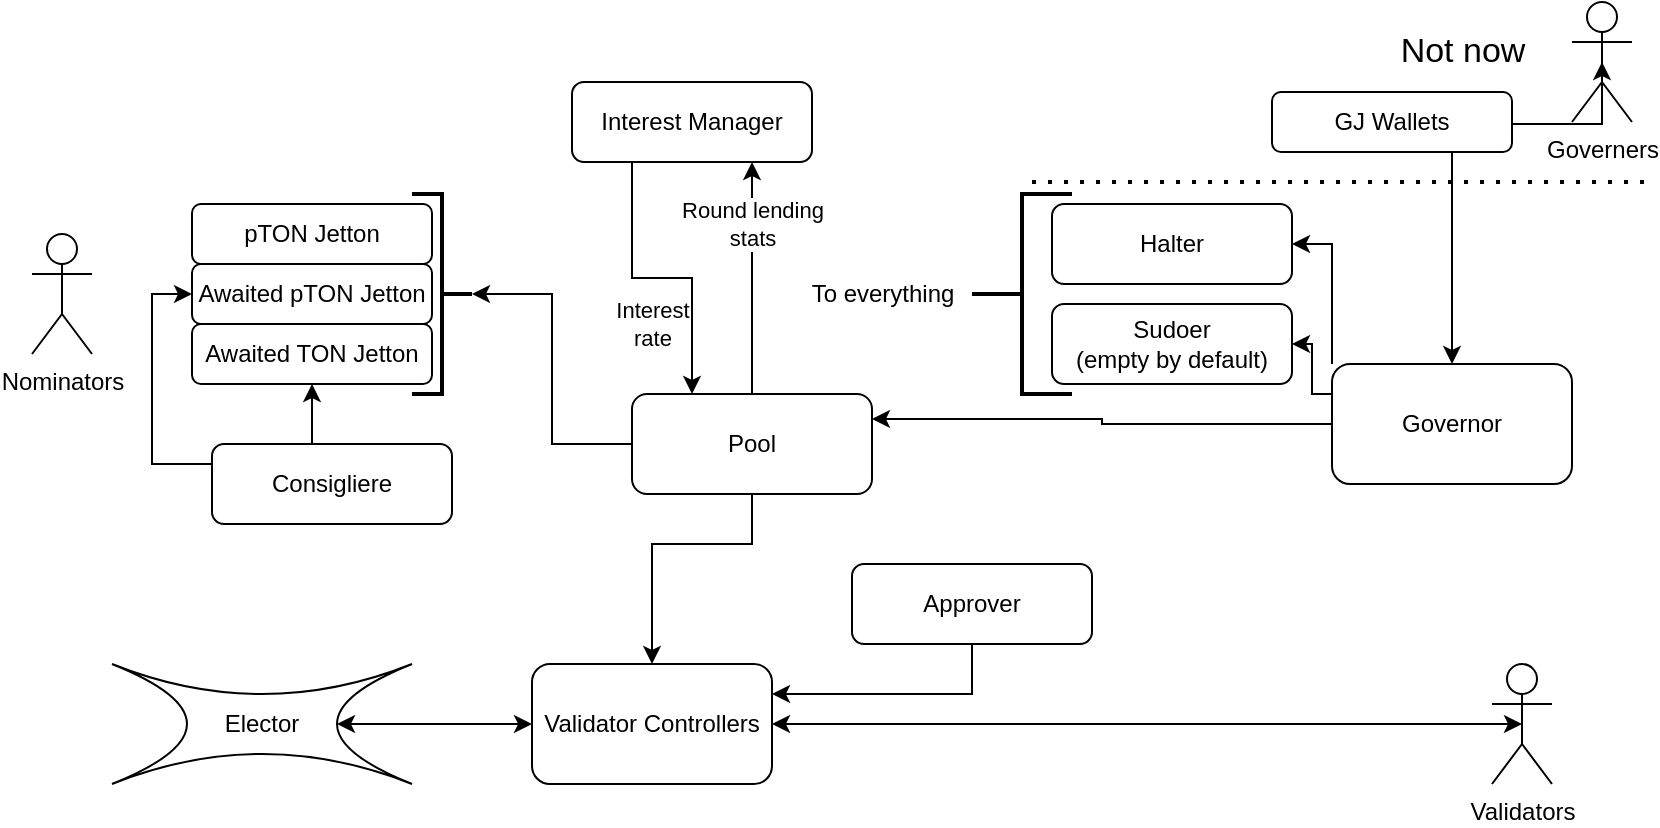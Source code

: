 <mxfile version="21.3.2" type="device">
  <diagram id="3a2UMP3uVo23xNnavfp7" name="Page-1">
    <mxGraphModel dx="880" dy="529" grid="1" gridSize="10" guides="1" tooltips="1" connect="1" arrows="1" fold="1" page="1" pageScale="1" pageWidth="850" pageHeight="1100" math="0" shadow="0">
      <root>
        <mxCell id="0" />
        <mxCell id="1" parent="0" />
        <mxCell id="A1kJsQe7Ka4o7Ff1RWd9-35" style="edgeStyle=orthogonalEdgeStyle;rounded=0;orthogonalLoop=1;jettySize=auto;html=1;exitX=0.5;exitY=0.5;exitDx=0;exitDy=0;exitPerimeter=0;entryX=0.5;entryY=0;entryDx=0;entryDy=0;startArrow=classic;startFill=1;strokeWidth=1;" parent="1" source="A1kJsQe7Ka4o7Ff1RWd9-1" target="A1kJsQe7Ka4o7Ff1RWd9-34" edge="1">
          <mxGeometry relative="1" as="geometry">
            <Array as="points">
              <mxPoint x="330" y="280" />
            </Array>
          </mxGeometry>
        </mxCell>
        <mxCell id="A1kJsQe7Ka4o7Ff1RWd9-3" value="Nominators" style="shape=umlActor;verticalLabelPosition=bottom;labelBackgroundColor=#ffffff;verticalAlign=top;html=1;outlineConnect=0;" parent="1" vertex="1">
          <mxGeometry x="20" y="125" width="30" height="60" as="geometry" />
        </mxCell>
        <mxCell id="A1kJsQe7Ka4o7Ff1RWd9-6" value="Elector" style="shape=switch;whiteSpace=wrap;html=1;" parent="1" vertex="1">
          <mxGeometry x="60" y="340" width="150" height="60" as="geometry" />
        </mxCell>
        <mxCell id="A1kJsQe7Ka4o7Ff1RWd9-18" value="pTON Jetton" style="rounded=1;whiteSpace=wrap;html=1;" parent="1" vertex="1">
          <mxGeometry x="100" y="110" width="120" height="30" as="geometry" />
        </mxCell>
        <mxCell id="A1kJsQe7Ka4o7Ff1RWd9-19" value="Awaited pTON Jetton" style="rounded=1;whiteSpace=wrap;html=1;" parent="1" vertex="1">
          <mxGeometry x="100" y="140" width="120" height="30" as="geometry" />
        </mxCell>
        <mxCell id="A1kJsQe7Ka4o7Ff1RWd9-20" value="Awaited TON Jetton" style="rounded=1;whiteSpace=wrap;html=1;" parent="1" vertex="1">
          <mxGeometry x="100" y="170" width="120" height="30" as="geometry" />
        </mxCell>
        <mxCell id="iW-wRdc1awABzqb9qvkf-9" style="edgeStyle=orthogonalEdgeStyle;rounded=0;orthogonalLoop=1;jettySize=auto;html=1;exitX=0;exitY=0.25;exitDx=0;exitDy=0;entryX=1;entryY=0.5;entryDx=0;entryDy=0;" parent="1" source="A1kJsQe7Ka4o7Ff1RWd9-28" target="iW-wRdc1awABzqb9qvkf-6" edge="1">
          <mxGeometry relative="1" as="geometry">
            <Array as="points">
              <mxPoint x="660" y="205" />
              <mxPoint x="660" y="180" />
            </Array>
          </mxGeometry>
        </mxCell>
        <mxCell id="iW-wRdc1awABzqb9qvkf-11" style="edgeStyle=orthogonalEdgeStyle;rounded=0;orthogonalLoop=1;jettySize=auto;html=1;exitX=0;exitY=0;exitDx=0;exitDy=0;entryX=1;entryY=0.5;entryDx=0;entryDy=0;" parent="1" source="A1kJsQe7Ka4o7Ff1RWd9-28" target="iW-wRdc1awABzqb9qvkf-5" edge="1">
          <mxGeometry relative="1" as="geometry" />
        </mxCell>
        <mxCell id="iW-wRdc1awABzqb9qvkf-25" style="edgeStyle=orthogonalEdgeStyle;rounded=0;orthogonalLoop=1;jettySize=auto;html=1;exitX=0;exitY=0.5;exitDx=0;exitDy=0;entryX=1;entryY=0.25;entryDx=0;entryDy=0;" parent="1" source="A1kJsQe7Ka4o7Ff1RWd9-28" target="A1kJsQe7Ka4o7Ff1RWd9-1" edge="1">
          <mxGeometry relative="1" as="geometry" />
        </mxCell>
        <mxCell id="A1kJsQe7Ka4o7Ff1RWd9-28" value="Governor" style="rounded=1;whiteSpace=wrap;html=1;" parent="1" vertex="1">
          <mxGeometry x="670" y="190" width="120" height="60" as="geometry" />
        </mxCell>
        <mxCell id="A1kJsQe7Ka4o7Ff1RWd9-32" style="edgeStyle=orthogonalEdgeStyle;rounded=0;orthogonalLoop=1;jettySize=auto;html=1;exitX=0.5;exitY=0.5;exitDx=0;exitDy=0;exitPerimeter=0;startArrow=classic;startFill=1;strokeWidth=1;" parent="1" source="A1kJsQe7Ka4o7Ff1RWd9-30" target="A1kJsQe7Ka4o7Ff1RWd9-28" edge="1">
          <mxGeometry relative="1" as="geometry">
            <Array as="points">
              <mxPoint x="805" y="70" />
              <mxPoint x="730" y="70" />
            </Array>
          </mxGeometry>
        </mxCell>
        <mxCell id="A1kJsQe7Ka4o7Ff1RWd9-30" value="Governers" style="shape=umlActor;verticalLabelPosition=bottom;labelBackgroundColor=#ffffff;verticalAlign=top;html=1;outlineConnect=0;" parent="1" vertex="1">
          <mxGeometry x="790" y="9" width="30" height="60" as="geometry" />
        </mxCell>
        <mxCell id="A1kJsQe7Ka4o7Ff1RWd9-31" value="GJ Wallets" style="rounded=1;whiteSpace=wrap;html=1;" parent="1" vertex="1">
          <mxGeometry x="640" y="54" width="120" height="30" as="geometry" />
        </mxCell>
        <mxCell id="A1kJsQe7Ka4o7Ff1RWd9-37" style="edgeStyle=orthogonalEdgeStyle;rounded=0;orthogonalLoop=1;jettySize=auto;html=1;exitX=0.5;exitY=0.5;exitDx=0;exitDy=0;exitPerimeter=0;entryX=1;entryY=0.5;entryDx=0;entryDy=0;startArrow=classic;startFill=1;strokeWidth=1;" parent="1" source="A1kJsQe7Ka4o7Ff1RWd9-33" target="A1kJsQe7Ka4o7Ff1RWd9-34" edge="1">
          <mxGeometry relative="1" as="geometry" />
        </mxCell>
        <mxCell id="A1kJsQe7Ka4o7Ff1RWd9-33" value="Validators" style="shape=umlActor;verticalLabelPosition=bottom;labelBackgroundColor=#ffffff;verticalAlign=top;html=1;outlineConnect=0;" parent="1" vertex="1">
          <mxGeometry x="750" y="340" width="30" height="60" as="geometry" />
        </mxCell>
        <mxCell id="A1kJsQe7Ka4o7Ff1RWd9-36" style="edgeStyle=orthogonalEdgeStyle;rounded=0;orthogonalLoop=1;jettySize=auto;html=1;exitX=0;exitY=0.5;exitDx=0;exitDy=0;entryX=0.75;entryY=0.5;entryDx=0;entryDy=0;entryPerimeter=0;startArrow=classic;startFill=1;strokeWidth=1;" parent="1" source="A1kJsQe7Ka4o7Ff1RWd9-34" target="A1kJsQe7Ka4o7Ff1RWd9-6" edge="1">
          <mxGeometry relative="1" as="geometry" />
        </mxCell>
        <mxCell id="A1kJsQe7Ka4o7Ff1RWd9-34" value="Validator Controllers" style="rounded=1;whiteSpace=wrap;html=1;" parent="1" vertex="1">
          <mxGeometry x="270" y="340" width="120" height="60" as="geometry" />
        </mxCell>
        <mxCell id="u-6cv714392phKC8kd4y-1" value="" style="endArrow=none;dashed=1;html=1;dashPattern=1 3;strokeWidth=2;rounded=0;" parent="1" edge="1">
          <mxGeometry width="50" height="50" relative="1" as="geometry">
            <mxPoint x="520" y="99" as="sourcePoint" />
            <mxPoint x="830" y="99" as="targetPoint" />
          </mxGeometry>
        </mxCell>
        <mxCell id="u-6cv714392phKC8kd4y-2" value="Not now" style="text;html=1;align=center;verticalAlign=middle;resizable=0;points=[];autosize=1;strokeColor=none;fillColor=none;fontSize=17;" parent="1" vertex="1">
          <mxGeometry x="690" y="19" width="90" height="30" as="geometry" />
        </mxCell>
        <mxCell id="iW-wRdc1awABzqb9qvkf-26" style="edgeStyle=orthogonalEdgeStyle;rounded=0;orthogonalLoop=1;jettySize=auto;html=1;exitX=0;exitY=0.5;exitDx=0;exitDy=0;entryX=0;entryY=0.5;entryDx=0;entryDy=0;entryPerimeter=0;" parent="1" source="A1kJsQe7Ka4o7Ff1RWd9-1" target="iW-wRdc1awABzqb9qvkf-15" edge="1">
          <mxGeometry relative="1" as="geometry" />
        </mxCell>
        <mxCell id="2GaQWyi11btwGb4y9AYa-6" value="Round lending&lt;br&gt;stats" style="edgeStyle=orthogonalEdgeStyle;rounded=0;orthogonalLoop=1;jettySize=auto;html=1;exitX=0.5;exitY=0;exitDx=0;exitDy=0;entryX=0.75;entryY=1;entryDx=0;entryDy=0;" edge="1" parent="1" source="A1kJsQe7Ka4o7Ff1RWd9-1" target="2GaQWyi11btwGb4y9AYa-4">
          <mxGeometry x="0.466" relative="1" as="geometry">
            <mxPoint as="offset" />
          </mxGeometry>
        </mxCell>
        <mxCell id="A1kJsQe7Ka4o7Ff1RWd9-1" value="Pool" style="rounded=1;whiteSpace=wrap;html=1;" parent="1" vertex="1">
          <mxGeometry x="320" y="205" width="120" height="50" as="geometry" />
        </mxCell>
        <mxCell id="iW-wRdc1awABzqb9qvkf-5" value="Halter" style="rounded=1;whiteSpace=wrap;html=1;" parent="1" vertex="1">
          <mxGeometry x="530" y="110" width="120" height="40" as="geometry" />
        </mxCell>
        <mxCell id="iW-wRdc1awABzqb9qvkf-6" value="Sudoer&lt;br&gt;(empty by default)" style="rounded=1;whiteSpace=wrap;html=1;" parent="1" vertex="1">
          <mxGeometry x="530" y="160" width="120" height="40" as="geometry" />
        </mxCell>
        <mxCell id="iW-wRdc1awABzqb9qvkf-13" style="edgeStyle=orthogonalEdgeStyle;rounded=0;orthogonalLoop=1;jettySize=auto;html=1;exitX=0.5;exitY=1;exitDx=0;exitDy=0;entryX=1;entryY=0.25;entryDx=0;entryDy=0;" parent="1" source="iW-wRdc1awABzqb9qvkf-7" target="A1kJsQe7Ka4o7Ff1RWd9-34" edge="1">
          <mxGeometry relative="1" as="geometry" />
        </mxCell>
        <mxCell id="iW-wRdc1awABzqb9qvkf-7" value="Approver" style="rounded=1;whiteSpace=wrap;html=1;" parent="1" vertex="1">
          <mxGeometry x="430" y="290" width="120" height="40" as="geometry" />
        </mxCell>
        <mxCell id="iW-wRdc1awABzqb9qvkf-15" value="" style="strokeWidth=2;html=1;shape=mxgraph.flowchart.annotation_2;align=left;labelPosition=right;pointerEvents=1;rotation=-180;" parent="1" vertex="1">
          <mxGeometry x="210" y="105" width="30" height="100" as="geometry" />
        </mxCell>
        <mxCell id="iW-wRdc1awABzqb9qvkf-20" value="" style="strokeWidth=2;html=1;shape=mxgraph.flowchart.annotation_2;align=left;labelPosition=right;pointerEvents=1;" parent="1" vertex="1">
          <mxGeometry x="490" y="105" width="50" height="100" as="geometry" />
        </mxCell>
        <mxCell id="iW-wRdc1awABzqb9qvkf-24" value="To everything" style="text;html=1;align=center;verticalAlign=middle;resizable=0;points=[];autosize=1;strokeColor=none;fillColor=none;" parent="1" vertex="1">
          <mxGeometry x="400" y="140" width="90" height="30" as="geometry" />
        </mxCell>
        <mxCell id="2GaQWyi11btwGb4y9AYa-2" style="edgeStyle=orthogonalEdgeStyle;rounded=0;orthogonalLoop=1;jettySize=auto;html=1;exitX=0.5;exitY=0;exitDx=0;exitDy=0;entryX=0.5;entryY=1;entryDx=0;entryDy=0;" edge="1" parent="1" source="2GaQWyi11btwGb4y9AYa-1" target="A1kJsQe7Ka4o7Ff1RWd9-20">
          <mxGeometry relative="1" as="geometry" />
        </mxCell>
        <mxCell id="2GaQWyi11btwGb4y9AYa-3" style="edgeStyle=orthogonalEdgeStyle;rounded=0;orthogonalLoop=1;jettySize=auto;html=1;exitX=0;exitY=0.25;exitDx=0;exitDy=0;entryX=0;entryY=0.5;entryDx=0;entryDy=0;" edge="1" parent="1" source="2GaQWyi11btwGb4y9AYa-1" target="A1kJsQe7Ka4o7Ff1RWd9-19">
          <mxGeometry relative="1" as="geometry" />
        </mxCell>
        <mxCell id="2GaQWyi11btwGb4y9AYa-1" value="Consigliere" style="rounded=1;whiteSpace=wrap;html=1;" vertex="1" parent="1">
          <mxGeometry x="110" y="230" width="120" height="40" as="geometry" />
        </mxCell>
        <mxCell id="2GaQWyi11btwGb4y9AYa-5" value="Interest&lt;br&gt;rate" style="edgeStyle=orthogonalEdgeStyle;rounded=0;orthogonalLoop=1;jettySize=auto;html=1;exitX=0.25;exitY=1;exitDx=0;exitDy=0;entryX=0.25;entryY=0;entryDx=0;entryDy=0;" edge="1" parent="1" source="2GaQWyi11btwGb4y9AYa-4" target="A1kJsQe7Ka4o7Ff1RWd9-1">
          <mxGeometry x="0.52" y="-20" relative="1" as="geometry">
            <mxPoint as="offset" />
          </mxGeometry>
        </mxCell>
        <mxCell id="2GaQWyi11btwGb4y9AYa-4" value="Interest Manager" style="rounded=1;whiteSpace=wrap;html=1;" vertex="1" parent="1">
          <mxGeometry x="290" y="49" width="120" height="40" as="geometry" />
        </mxCell>
      </root>
    </mxGraphModel>
  </diagram>
</mxfile>
